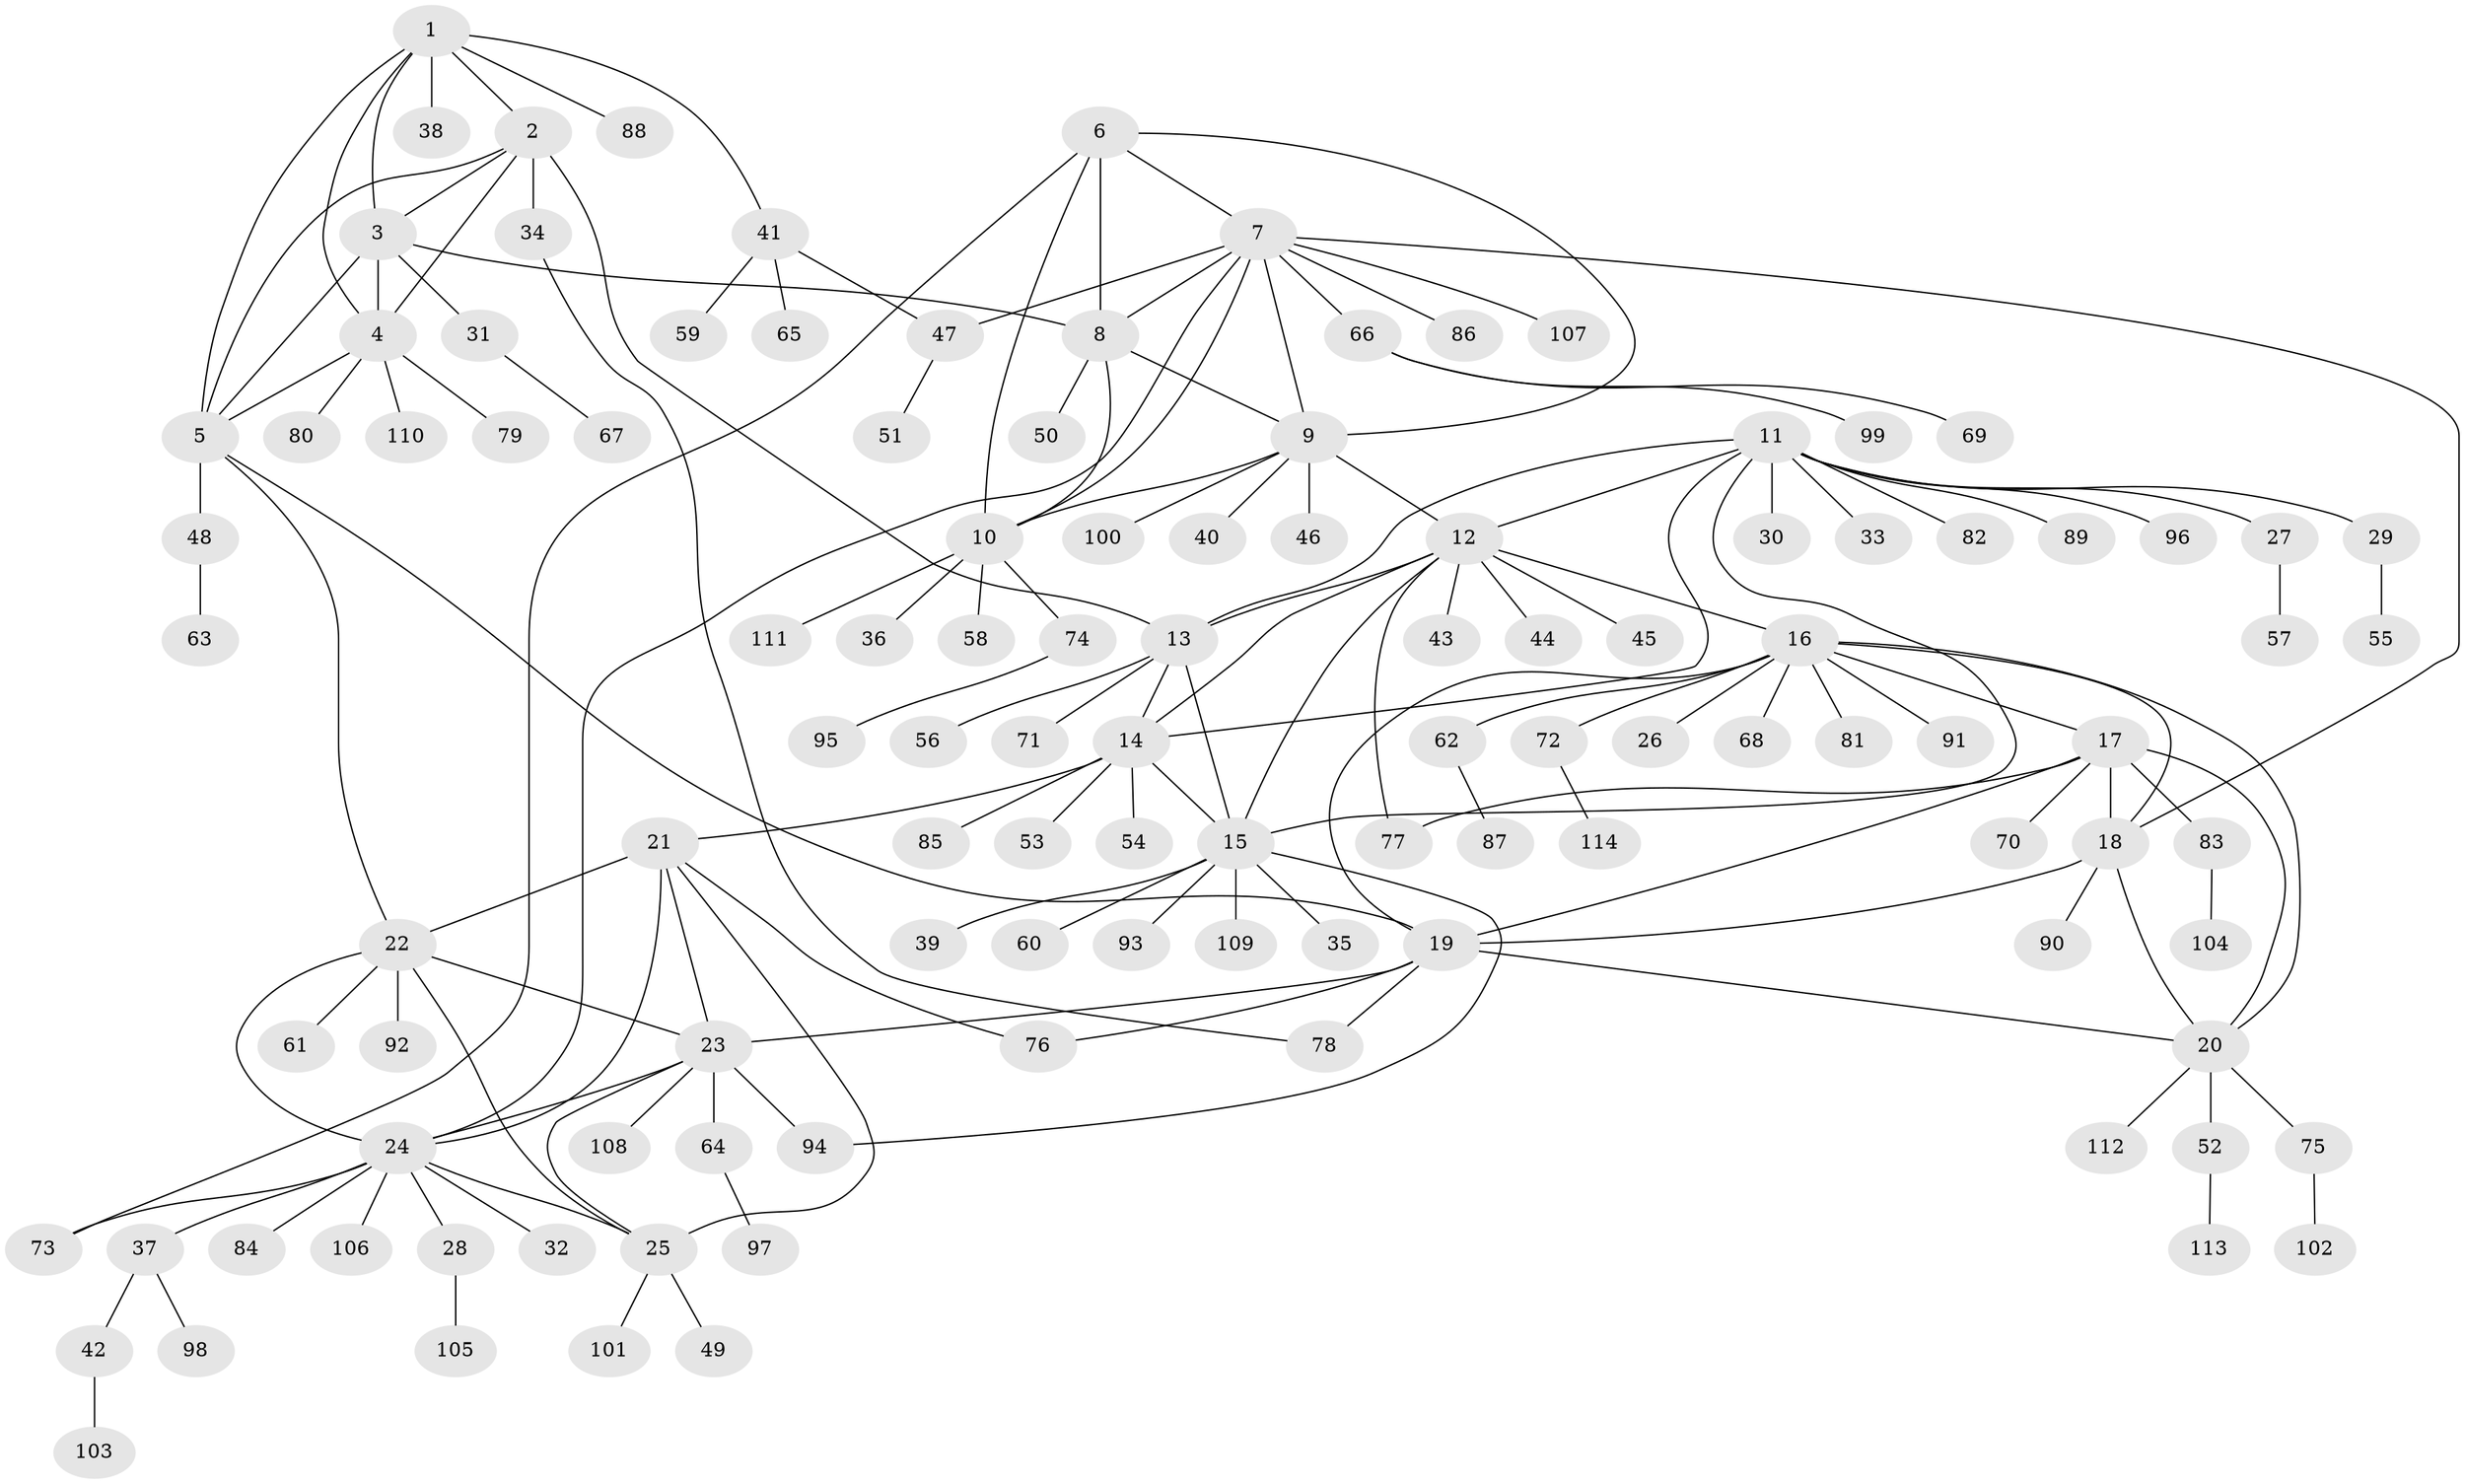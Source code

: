// coarse degree distribution, {4: 0.011764705882352941, 6: 0.023529411764705882, 8: 0.058823529411764705, 5: 0.03529411764705882, 9: 0.011764705882352941, 7: 0.058823529411764705, 10: 0.023529411764705882, 12: 0.011764705882352941, 2: 0.1411764705882353, 1: 0.611764705882353, 3: 0.011764705882352941}
// Generated by graph-tools (version 1.1) at 2025/52/02/27/25 19:52:16]
// undirected, 114 vertices, 155 edges
graph export_dot {
graph [start="1"]
  node [color=gray90,style=filled];
  1;
  2;
  3;
  4;
  5;
  6;
  7;
  8;
  9;
  10;
  11;
  12;
  13;
  14;
  15;
  16;
  17;
  18;
  19;
  20;
  21;
  22;
  23;
  24;
  25;
  26;
  27;
  28;
  29;
  30;
  31;
  32;
  33;
  34;
  35;
  36;
  37;
  38;
  39;
  40;
  41;
  42;
  43;
  44;
  45;
  46;
  47;
  48;
  49;
  50;
  51;
  52;
  53;
  54;
  55;
  56;
  57;
  58;
  59;
  60;
  61;
  62;
  63;
  64;
  65;
  66;
  67;
  68;
  69;
  70;
  71;
  72;
  73;
  74;
  75;
  76;
  77;
  78;
  79;
  80;
  81;
  82;
  83;
  84;
  85;
  86;
  87;
  88;
  89;
  90;
  91;
  92;
  93;
  94;
  95;
  96;
  97;
  98;
  99;
  100;
  101;
  102;
  103;
  104;
  105;
  106;
  107;
  108;
  109;
  110;
  111;
  112;
  113;
  114;
  1 -- 2;
  1 -- 3;
  1 -- 4;
  1 -- 5;
  1 -- 38;
  1 -- 41;
  1 -- 88;
  2 -- 3;
  2 -- 4;
  2 -- 5;
  2 -- 13;
  2 -- 34;
  3 -- 4;
  3 -- 5;
  3 -- 8;
  3 -- 31;
  4 -- 5;
  4 -- 79;
  4 -- 80;
  4 -- 110;
  5 -- 19;
  5 -- 22;
  5 -- 48;
  6 -- 7;
  6 -- 8;
  6 -- 9;
  6 -- 10;
  6 -- 73;
  7 -- 8;
  7 -- 9;
  7 -- 10;
  7 -- 18;
  7 -- 24;
  7 -- 47;
  7 -- 66;
  7 -- 86;
  7 -- 107;
  8 -- 9;
  8 -- 10;
  8 -- 50;
  9 -- 10;
  9 -- 12;
  9 -- 40;
  9 -- 46;
  9 -- 100;
  10 -- 36;
  10 -- 58;
  10 -- 74;
  10 -- 111;
  11 -- 12;
  11 -- 13;
  11 -- 14;
  11 -- 15;
  11 -- 27;
  11 -- 29;
  11 -- 30;
  11 -- 33;
  11 -- 82;
  11 -- 89;
  11 -- 96;
  12 -- 13;
  12 -- 14;
  12 -- 15;
  12 -- 16;
  12 -- 43;
  12 -- 44;
  12 -- 45;
  12 -- 77;
  13 -- 14;
  13 -- 15;
  13 -- 56;
  13 -- 71;
  14 -- 15;
  14 -- 21;
  14 -- 53;
  14 -- 54;
  14 -- 85;
  15 -- 35;
  15 -- 39;
  15 -- 60;
  15 -- 93;
  15 -- 94;
  15 -- 109;
  16 -- 17;
  16 -- 18;
  16 -- 19;
  16 -- 20;
  16 -- 26;
  16 -- 62;
  16 -- 68;
  16 -- 72;
  16 -- 81;
  16 -- 91;
  17 -- 18;
  17 -- 19;
  17 -- 20;
  17 -- 70;
  17 -- 77;
  17 -- 83;
  18 -- 19;
  18 -- 20;
  18 -- 90;
  19 -- 20;
  19 -- 23;
  19 -- 76;
  19 -- 78;
  20 -- 52;
  20 -- 75;
  20 -- 112;
  21 -- 22;
  21 -- 23;
  21 -- 24;
  21 -- 25;
  21 -- 76;
  22 -- 23;
  22 -- 24;
  22 -- 25;
  22 -- 61;
  22 -- 92;
  23 -- 24;
  23 -- 25;
  23 -- 64;
  23 -- 94;
  23 -- 108;
  24 -- 25;
  24 -- 28;
  24 -- 32;
  24 -- 37;
  24 -- 73;
  24 -- 84;
  24 -- 106;
  25 -- 49;
  25 -- 101;
  27 -- 57;
  28 -- 105;
  29 -- 55;
  31 -- 67;
  34 -- 78;
  37 -- 42;
  37 -- 98;
  41 -- 47;
  41 -- 59;
  41 -- 65;
  42 -- 103;
  47 -- 51;
  48 -- 63;
  52 -- 113;
  62 -- 87;
  64 -- 97;
  66 -- 69;
  66 -- 99;
  72 -- 114;
  74 -- 95;
  75 -- 102;
  83 -- 104;
}
